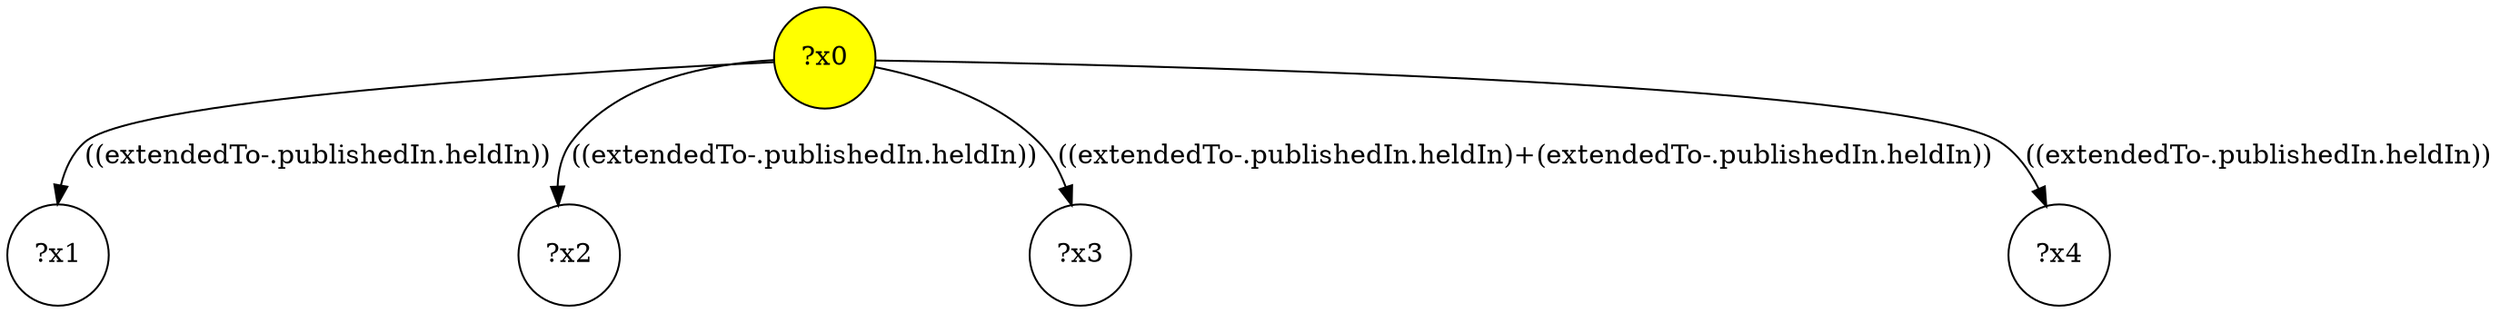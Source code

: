 digraph g {
	x0 [fillcolor="yellow", style="filled," shape=circle, label="?x0"];
	x1 [shape=circle, label="?x1"];
	x0 -> x1 [label="((extendedTo-.publishedIn.heldIn))"];
	x2 [shape=circle, label="?x2"];
	x0 -> x2 [label="((extendedTo-.publishedIn.heldIn))"];
	x3 [shape=circle, label="?x3"];
	x0 -> x3 [label="((extendedTo-.publishedIn.heldIn)+(extendedTo-.publishedIn.heldIn))"];
	x4 [shape=circle, label="?x4"];
	x0 -> x4 [label="((extendedTo-.publishedIn.heldIn))"];
}
